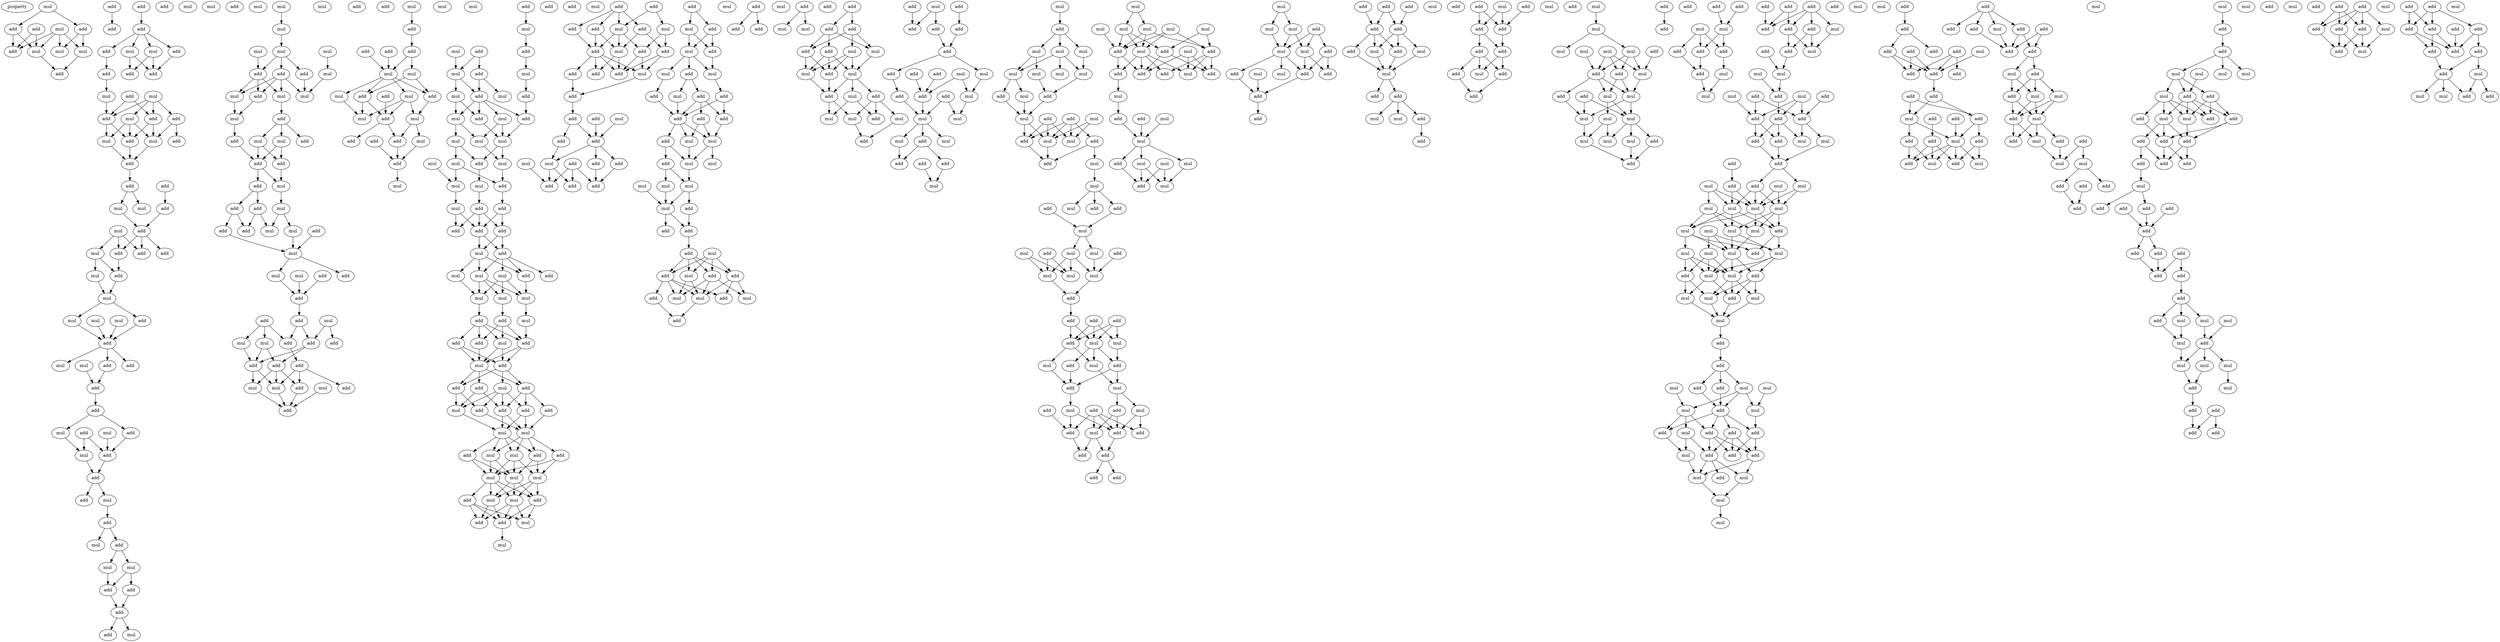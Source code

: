 digraph {
    node [fontcolor=black]
    property [mul=2,lf=1.4]
    0 [ label = mul ];
    1 [ label = add ];
    2 [ label = mul ];
    3 [ label = add ];
    4 [ label = add ];
    5 [ label = add ];
    6 [ label = mul ];
    7 [ label = mul ];
    8 [ label = mul ];
    9 [ label = add ];
    10 [ label = add ];
    11 [ label = add ];
    12 [ label = add ];
    13 [ label = add ];
    14 [ label = add ];
    15 [ label = add ];
    16 [ label = mul ];
    17 [ label = add ];
    18 [ label = mul ];
    19 [ label = add ];
    20 [ label = add ];
    21 [ label = add ];
    22 [ label = mul ];
    23 [ label = add ];
    24 [ label = mul ];
    25 [ label = add ];
    26 [ label = add ];
    27 [ label = add ];
    28 [ label = mul ];
    29 [ label = add ];
    30 [ label = mul ];
    31 [ label = mul ];
    32 [ label = add ];
    33 [ label = add ];
    34 [ label = add ];
    35 [ label = add ];
    36 [ label = mul ];
    37 [ label = add ];
    38 [ label = mul ];
    39 [ label = mul ];
    40 [ label = add ];
    41 [ label = mul ];
    42 [ label = add ];
    43 [ label = add ];
    44 [ label = add ];
    45 [ label = add ];
    46 [ label = mul ];
    47 [ label = mul ];
    48 [ label = mul ];
    49 [ label = mul ];
    50 [ label = mul ];
    51 [ label = mul ];
    52 [ label = add ];
    53 [ label = add ];
    54 [ label = mul ];
    55 [ label = mul ];
    56 [ label = add ];
    57 [ label = add ];
    58 [ label = mul ];
    59 [ label = add ];
    60 [ label = add ];
    61 [ label = mul ];
    62 [ label = mul ];
    63 [ label = add ];
    64 [ label = add ];
    65 [ label = mul ];
    66 [ label = add ];
    67 [ label = add ];
    68 [ label = add ];
    69 [ label = add ];
    70 [ label = mul ];
    71 [ label = add ];
    72 [ label = mul ];
    73 [ label = add ];
    74 [ label = mul ];
    75 [ label = mul ];
    76 [ label = add ];
    77 [ label = mul ];
    78 [ label = add ];
    79 [ label = add ];
    80 [ label = add ];
    81 [ label = mul ];
    82 [ label = mul ];
    83 [ label = mul ];
    84 [ label = mul ];
    85 [ label = mul ];
    86 [ label = mul ];
    87 [ label = mul ];
    88 [ label = add ];
    89 [ label = mul ];
    90 [ label = add ];
    91 [ label = add ];
    92 [ label = add ];
    93 [ label = mul ];
    94 [ label = mul ];
    95 [ label = mul ];
    96 [ label = add ];
    97 [ label = mul ];
    98 [ label = add ];
    99 [ label = mul ];
    100 [ label = add ];
    101 [ label = mul ];
    102 [ label = add ];
    103 [ label = add ];
    104 [ label = add ];
    105 [ label = mul ];
    106 [ label = add ];
    107 [ label = mul ];
    108 [ label = add ];
    109 [ label = add ];
    110 [ label = mul ];
    111 [ label = add ];
    112 [ label = add ];
    113 [ label = mul ];
    114 [ label = mul ];
    115 [ label = mul ];
    116 [ label = mul ];
    117 [ label = add ];
    118 [ label = add ];
    119 [ label = add ];
    120 [ label = add ];
    121 [ label = add ];
    122 [ label = mul ];
    123 [ label = add ];
    124 [ label = add ];
    125 [ label = add ];
    126 [ label = mul ];
    127 [ label = mul ];
    128 [ label = add ];
    129 [ label = add ];
    130 [ label = add ];
    131 [ label = add ];
    132 [ label = add ];
    133 [ label = mul ];
    134 [ label = add ];
    135 [ label = mul ];
    136 [ label = mul ];
    137 [ label = add ];
    138 [ label = add ];
    139 [ label = mul ];
    140 [ label = add ];
    141 [ label = add ];
    142 [ label = add ];
    143 [ label = add ];
    144 [ label = mul ];
    145 [ label = mul ];
    146 [ label = mul ];
    147 [ label = mul ];
    148 [ label = add ];
    149 [ label = add ];
    150 [ label = mul ];
    151 [ label = add ];
    152 [ label = add ];
    153 [ label = mul ];
    154 [ label = mul ];
    155 [ label = add ];
    156 [ label = mul ];
    157 [ label = add ];
    158 [ label = add ];
    159 [ label = mul ];
    160 [ label = add ];
    161 [ label = add ];
    162 [ label = mul ];
    163 [ label = add ];
    164 [ label = mul ];
    165 [ label = mul ];
    166 [ label = add ];
    167 [ label = add ];
    168 [ label = mul ];
    169 [ label = add ];
    170 [ label = mul ];
    171 [ label = mul ];
    172 [ label = add ];
    173 [ label = mul ];
    174 [ label = add ];
    175 [ label = mul ];
    176 [ label = add ];
    177 [ label = mul ];
    178 [ label = add ];
    179 [ label = mul ];
    180 [ label = mul ];
    181 [ label = mul ];
    182 [ label = mul ];
    183 [ label = add ];
    184 [ label = mul ];
    185 [ label = mul ];
    186 [ label = mul ];
    187 [ label = mul ];
    188 [ label = add ];
    189 [ label = add ];
    190 [ label = add ];
    191 [ label = mul ];
    192 [ label = add ];
    193 [ label = add ];
    194 [ label = add ];
    195 [ label = mul ];
    196 [ label = add ];
    197 [ label = mul ];
    198 [ label = add ];
    199 [ label = mul ];
    200 [ label = mul ];
    201 [ label = add ];
    202 [ label = mul ];
    203 [ label = add ];
    204 [ label = mul ];
    205 [ label = mul ];
    206 [ label = mul ];
    207 [ label = add ];
    208 [ label = add ];
    209 [ label = mul ];
    210 [ label = mul ];
    211 [ label = add ];
    212 [ label = add ];
    213 [ label = add ];
    214 [ label = mul ];
    215 [ label = add ];
    216 [ label = add ];
    217 [ label = mul ];
    218 [ label = add ];
    219 [ label = add ];
    220 [ label = mul ];
    221 [ label = add ];
    222 [ label = add ];
    223 [ label = add ];
    224 [ label = add ];
    225 [ label = mul ];
    226 [ label = mul ];
    227 [ label = mul ];
    228 [ label = add ];
    229 [ label = add ];
    230 [ label = mul ];
    231 [ label = add ];
    232 [ label = mul ];
    233 [ label = mul ];
    234 [ label = mul ];
    235 [ label = mul ];
    236 [ label = mul ];
    237 [ label = add ];
    238 [ label = add ];
    239 [ label = mul ];
    240 [ label = add ];
    241 [ label = add ];
    242 [ label = mul ];
    243 [ label = add ];
    244 [ label = add ];
    245 [ label = mul ];
    246 [ label = mul ];
    247 [ label = add ];
    248 [ label = add ];
    249 [ label = add ];
    250 [ label = add ];
    251 [ label = add ];
    252 [ label = add ];
    253 [ label = mul ];
    254 [ label = add ];
    255 [ label = mul ];
    256 [ label = add ];
    257 [ label = add ];
    258 [ label = add ];
    259 [ label = add ];
    260 [ label = mul ];
    261 [ label = add ];
    262 [ label = add ];
    263 [ label = add ];
    264 [ label = add ];
    265 [ label = mul ];
    266 [ label = add ];
    267 [ label = add ];
    268 [ label = mul ];
    269 [ label = add ];
    270 [ label = add ];
    271 [ label = add ];
    272 [ label = add ];
    273 [ label = mul ];
    274 [ label = add ];
    275 [ label = mul ];
    276 [ label = add ];
    277 [ label = mul ];
    278 [ label = add ];
    279 [ label = mul ];
    280 [ label = add ];
    281 [ label = add ];
    282 [ label = add ];
    283 [ label = mul ];
    284 [ label = mul ];
    285 [ label = add ];
    286 [ label = add ];
    287 [ label = add ];
    288 [ label = mul ];
    289 [ label = add ];
    290 [ label = mul ];
    291 [ label = mul ];
    292 [ label = add ];
    293 [ label = mul ];
    294 [ label = mul ];
    295 [ label = mul ];
    296 [ label = mul ];
    297 [ label = mul ];
    298 [ label = add ];
    299 [ label = add ];
    300 [ label = add ];
    301 [ label = add ];
    302 [ label = mul ];
    303 [ label = add ];
    304 [ label = add ];
    305 [ label = mul ];
    306 [ label = add ];
    307 [ label = mul ];
    308 [ label = mul ];
    309 [ label = add ];
    310 [ label = mul ];
    311 [ label = add ];
    312 [ label = add ];
    313 [ label = add ];
    314 [ label = mul ];
    315 [ label = add ];
    316 [ label = mul ];
    317 [ label = add ];
    318 [ label = add ];
    319 [ label = mul ];
    320 [ label = add ];
    321 [ label = add ];
    322 [ label = add ];
    323 [ label = add ];
    324 [ label = add ];
    325 [ label = mul ];
    326 [ label = mul ];
    327 [ label = add ];
    328 [ label = mul ];
    329 [ label = mul ];
    330 [ label = add ];
    331 [ label = add ];
    332 [ label = mul ];
    333 [ label = add ];
    334 [ label = mul ];
    335 [ label = mul ];
    336 [ label = add ];
    337 [ label = mul ];
    338 [ label = add ];
    339 [ label = add ];
    340 [ label = add ];
    341 [ label = mul ];
    342 [ label = add ];
    343 [ label = add ];
    344 [ label = add ];
    345 [ label = add ];
    346 [ label = mul ];
    347 [ label = add ];
    348 [ label = add ];
    349 [ label = mul ];
    350 [ label = add ];
    351 [ label = add ];
    352 [ label = mul ];
    353 [ label = add ];
    354 [ label = add ];
    355 [ label = mul ];
    356 [ label = mul ];
    357 [ label = mul ];
    358 [ label = add ];
    359 [ label = mul ];
    360 [ label = add ];
    361 [ label = add ];
    362 [ label = add ];
    363 [ label = mul ];
    364 [ label = mul ];
    365 [ label = add ];
    366 [ label = mul ];
    367 [ label = mul ];
    368 [ label = mul ];
    369 [ label = mul ];
    370 [ label = mul ];
    371 [ label = mul ];
    372 [ label = mul ];
    373 [ label = add ];
    374 [ label = mul ];
    375 [ label = add ];
    376 [ label = add ];
    377 [ label = mul ];
    378 [ label = mul ];
    379 [ label = add ];
    380 [ label = add ];
    381 [ label = mul ];
    382 [ label = mul ];
    383 [ label = add ];
    384 [ label = add ];
    385 [ label = mul ];
    386 [ label = mul ];
    387 [ label = add ];
    388 [ label = add ];
    389 [ label = mul ];
    390 [ label = add ];
    391 [ label = mul ];
    392 [ label = mul ];
    393 [ label = mul ];
    394 [ label = mul ];
    395 [ label = add ];
    396 [ label = add ];
    397 [ label = mul ];
    398 [ label = mul ];
    399 [ label = mul ];
    400 [ label = add ];
    401 [ label = add ];
    402 [ label = add ];
    403 [ label = add ];
    404 [ label = mul ];
    405 [ label = mul ];
    406 [ label = add ];
    407 [ label = mul ];
    408 [ label = add ];
    409 [ label = add ];
    410 [ label = mul ];
    411 [ label = add ];
    412 [ label = mul ];
    413 [ label = mul ];
    414 [ label = mul ];
    415 [ label = add ];
    416 [ label = add ];
    417 [ label = add ];
    418 [ label = add ];
    419 [ label = add ];
    420 [ label = add ];
    421 [ label = mul ];
    422 [ label = add ];
    423 [ label = add ];
    424 [ label = add ];
    425 [ label = add ];
    426 [ label = mul ];
    427 [ label = mul ];
    428 [ label = mul ];
    429 [ label = mul ];
    430 [ label = mul ];
    431 [ label = mul ];
    432 [ label = add ];
    433 [ label = mul ];
    434 [ label = add ];
    435 [ label = add ];
    436 [ label = mul ];
    437 [ label = add ];
    438 [ label = add ];
    439 [ label = mul ];
    440 [ label = add ];
    441 [ label = add ];
    442 [ label = mul ];
    443 [ label = add ];
    444 [ label = add ];
    445 [ label = mul ];
    446 [ label = mul ];
    447 [ label = add ];
    448 [ label = mul ];
    449 [ label = mul ];
    450 [ label = mul ];
    451 [ label = mul ];
    452 [ label = add ];
    453 [ label = mul ];
    454 [ label = add ];
    455 [ label = mul ];
    456 [ label = mul ];
    457 [ label = add ];
    458 [ label = mul ];
    459 [ label = mul ];
    460 [ label = mul ];
    461 [ label = add ];
    462 [ label = add ];
    463 [ label = add ];
    464 [ label = mul ];
    465 [ label = add ];
    466 [ label = add ];
    467 [ label = add ];
    468 [ label = add ];
    469 [ label = add ];
    470 [ label = add ];
    471 [ label = add ];
    472 [ label = add ];
    473 [ label = mul ];
    474 [ label = add ];
    475 [ label = mul ];
    476 [ label = mul ];
    477 [ label = mul ];
    478 [ label = add ];
    479 [ label = add ];
    480 [ label = add ];
    481 [ label = mul ];
    482 [ label = mul ];
    483 [ label = add ];
    484 [ label = add ];
    485 [ label = add ];
    486 [ label = add ];
    487 [ label = mul ];
    488 [ label = mul ];
    489 [ label = add ];
    490 [ label = add ];
    491 [ label = add ];
    492 [ label = add ];
    493 [ label = add ];
    494 [ label = add ];
    495 [ label = add ];
    496 [ label = mul ];
    497 [ label = add ];
    498 [ label = mul ];
    499 [ label = mul ];
    500 [ label = mul ];
    501 [ label = mul ];
    502 [ label = add ];
    503 [ label = mul ];
    504 [ label = mul ];
    505 [ label = mul ];
    506 [ label = add ];
    507 [ label = add ];
    508 [ label = add ];
    509 [ label = mul ];
    510 [ label = mul ];
    511 [ label = add ];
    512 [ label = mul ];
    513 [ label = mul ];
    514 [ label = mul ];
    515 [ label = mul ];
    516 [ label = mul ];
    517 [ label = mul ];
    518 [ label = add ];
    519 [ label = add ];
    520 [ label = add ];
    521 [ label = add ];
    522 [ label = add ];
    523 [ label = add ];
    524 [ label = add ];
    525 [ label = mul ];
    526 [ label = mul ];
    527 [ label = add ];
    528 [ label = add ];
    529 [ label = add ];
    530 [ label = mul ];
    531 [ label = add ];
    532 [ label = mul ];
    533 [ label = add ];
    534 [ label = add ];
    535 [ label = add ];
    536 [ label = add ];
    537 [ label = add ];
    538 [ label = add ];
    539 [ label = add ];
    540 [ label = mul ];
    541 [ label = mul ];
    542 [ label = add ];
    543 [ label = add ];
    544 [ label = mul ];
    545 [ label = mul ];
    546 [ label = mul ];
    547 [ label = mul ];
    548 [ label = add ];
    549 [ label = add ];
    550 [ label = add ];
    551 [ label = add ];
    552 [ label = add ];
    553 [ label = add ];
    554 [ label = add ];
    555 [ label = mul ];
    556 [ label = add ];
    557 [ label = mul ];
    558 [ label = add ];
    559 [ label = add ];
    560 [ label = mul ];
    561 [ label = mul ];
    562 [ label = mul ];
    563 [ label = add ];
    564 [ label = add ];
    565 [ label = mul ];
    566 [ label = mul ];
    567 [ label = mul ];
    568 [ label = mul ];
    569 [ label = mul ];
    570 [ label = add ];
    571 [ label = mul ];
    572 [ label = mul ];
    573 [ label = mul ];
    574 [ label = add ];
    575 [ label = mul ];
    576 [ label = mul ];
    577 [ label = mul ];
    578 [ label = mul ];
    579 [ label = add ];
    580 [ label = mul ];
    581 [ label = add ];
    582 [ label = mul ];
    583 [ label = add ];
    584 [ label = mul ];
    585 [ label = mul ];
    586 [ label = mul ];
    587 [ label = mul ];
    588 [ label = mul ];
    589 [ label = add ];
    590 [ label = add ];
    591 [ label = add ];
    592 [ label = add ];
    593 [ label = mul ];
    594 [ label = mul ];
    595 [ label = mul ];
    596 [ label = add ];
    597 [ label = mul ];
    598 [ label = mul ];
    599 [ label = add ];
    600 [ label = add ];
    601 [ label = mul ];
    602 [ label = add ];
    603 [ label = add ];
    604 [ label = add ];
    605 [ label = add ];
    606 [ label = mul ];
    607 [ label = add ];
    608 [ label = mul ];
    609 [ label = mul ];
    610 [ label = mul ];
    611 [ label = add ];
    612 [ label = mul ];
    613 [ label = add ];
    614 [ label = mul ];
    615 [ label = add ];
    616 [ label = add ];
    617 [ label = mul ];
    618 [ label = add ];
    619 [ label = add ];
    620 [ label = add ];
    621 [ label = add ];
    622 [ label = add ];
    623 [ label = add ];
    624 [ label = add ];
    625 [ label = add ];
    626 [ label = add ];
    627 [ label = mul ];
    628 [ label = add ];
    629 [ label = add ];
    630 [ label = mul ];
    631 [ label = add ];
    632 [ label = add ];
    633 [ label = add ];
    634 [ label = add ];
    635 [ label = mul ];
    636 [ label = mul ];
    637 [ label = add ];
    638 [ label = add ];
    639 [ label = add ];
    640 [ label = add ];
    641 [ label = add ];
    642 [ label = mul ];
    643 [ label = add ];
    644 [ label = add ];
    645 [ label = add ];
    646 [ label = mul ];
    647 [ label = add ];
    648 [ label = mul ];
    649 [ label = mul ];
    650 [ label = mul ];
    651 [ label = add ];
    652 [ label = add ];
    653 [ label = mul ];
    654 [ label = add ];
    655 [ label = add ];
    656 [ label = add ];
    657 [ label = mul ];
    658 [ label = mul ];
    659 [ label = mul ];
    660 [ label = add ];
    661 [ label = add ];
    662 [ label = add ];
    663 [ label = mul ];
    664 [ label = add ];
    665 [ label = add ];
    666 [ label = add ];
    667 [ label = mul ];
    668 [ label = mul ];
    669 [ label = mul ];
    670 [ label = mul ];
    671 [ label = mul ];
    672 [ label = add ];
    673 [ label = mul ];
    674 [ label = add ];
    675 [ label = mul ];
    676 [ label = add ];
    677 [ label = mul ];
    678 [ label = add ];
    679 [ label = add ];
    680 [ label = add ];
    681 [ label = add ];
    682 [ label = add ];
    683 [ label = add ];
    684 [ label = add ];
    685 [ label = add ];
    686 [ label = add ];
    687 [ label = mul ];
    688 [ label = add ];
    689 [ label = add ];
    690 [ label = add ];
    691 [ label = add ];
    692 [ label = mul ];
    693 [ label = add ];
    694 [ label = add ];
    695 [ label = add ];
    696 [ label = add ];
    697 [ label = add ];
    698 [ label = add ];
    699 [ label = add ];
    700 [ label = mul ];
    701 [ label = add ];
    702 [ label = mul ];
    703 [ label = add ];
    704 [ label = mul ];
    705 [ label = mul ];
    706 [ label = add ];
    707 [ label = mul ];
    708 [ label = mul ];
    709 [ label = mul ];
    710 [ label = add ];
    711 [ label = mul ];
    712 [ label = add ];
    713 [ label = add ];
    714 [ label = add ];
    715 [ label = add ];
    716 [ label = add ];
    717 [ label = add ];
    718 [ label = add ];
    719 [ label = mul ];
    720 [ label = mul ];
    721 [ label = add ];
    722 [ label = add ];
    723 [ label = add ];
    724 [ label = mul ];
    725 [ label = add ];
    726 [ label = add ];
    727 [ label = add ];
    728 [ label = add ];
    729 [ label = add ];
    730 [ label = add ];
    731 [ label = add ];
    732 [ label = add ];
    733 [ label = add ];
    734 [ label = mul ];
    735 [ label = add ];
    736 [ label = mul ];
    737 [ label = mul ];
    738 [ label = add ];
    739 [ label = mul ];
    740 [ label = add ];
    0 -> 1 [ name = 0 ];
    0 -> 3 [ name = 1 ];
    1 -> 5 [ name = 2 ];
    1 -> 8 [ name = 3 ];
    2 -> 5 [ name = 4 ];
    2 -> 6 [ name = 5 ];
    2 -> 7 [ name = 6 ];
    2 -> 8 [ name = 7 ];
    3 -> 6 [ name = 8 ];
    3 -> 7 [ name = 9 ];
    4 -> 5 [ name = 10 ];
    4 -> 8 [ name = 11 ];
    7 -> 9 [ name = 12 ];
    8 -> 9 [ name = 13 ];
    10 -> 12 [ name = 14 ];
    11 -> 14 [ name = 15 ];
    14 -> 15 [ name = 16 ];
    14 -> 16 [ name = 17 ];
    14 -> 17 [ name = 18 ];
    14 -> 18 [ name = 19 ];
    15 -> 21 [ name = 20 ];
    16 -> 19 [ name = 21 ];
    16 -> 20 [ name = 22 ];
    17 -> 20 [ name = 23 ];
    18 -> 19 [ name = 24 ];
    18 -> 20 [ name = 25 ];
    21 -> 24 [ name = 26 ];
    22 -> 25 [ name = 27 ];
    22 -> 26 [ name = 28 ];
    22 -> 27 [ name = 29 ];
    22 -> 28 [ name = 30 ];
    23 -> 25 [ name = 31 ];
    23 -> 26 [ name = 32 ];
    24 -> 26 [ name = 33 ];
    25 -> 31 [ name = 34 ];
    25 -> 32 [ name = 35 ];
    26 -> 30 [ name = 36 ];
    26 -> 32 [ name = 37 ];
    27 -> 29 [ name = 38 ];
    27 -> 31 [ name = 39 ];
    28 -> 30 [ name = 40 ];
    28 -> 31 [ name = 41 ];
    28 -> 32 [ name = 42 ];
    30 -> 33 [ name = 43 ];
    31 -> 33 [ name = 44 ];
    32 -> 33 [ name = 45 ];
    33 -> 34 [ name = 46 ];
    34 -> 36 [ name = 47 ];
    34 -> 38 [ name = 48 ];
    35 -> 37 [ name = 49 ];
    37 -> 40 [ name = 50 ];
    38 -> 40 [ name = 51 ];
    39 -> 41 [ name = 52 ];
    39 -> 42 [ name = 53 ];
    39 -> 43 [ name = 54 ];
    40 -> 42 [ name = 55 ];
    40 -> 43 [ name = 56 ];
    40 -> 44 [ name = 57 ];
    41 -> 45 [ name = 58 ];
    41 -> 46 [ name = 59 ];
    42 -> 45 [ name = 60 ];
    45 -> 47 [ name = 61 ];
    46 -> 47 [ name = 62 ];
    47 -> 49 [ name = 63 ];
    47 -> 52 [ name = 64 ];
    49 -> 53 [ name = 65 ];
    50 -> 53 [ name = 66 ];
    51 -> 53 [ name = 67 ];
    52 -> 53 [ name = 68 ];
    53 -> 54 [ name = 69 ];
    53 -> 56 [ name = 70 ];
    53 -> 57 [ name = 71 ];
    55 -> 59 [ name = 72 ];
    56 -> 59 [ name = 73 ];
    59 -> 60 [ name = 74 ];
    60 -> 61 [ name = 75 ];
    60 -> 63 [ name = 76 ];
    61 -> 65 [ name = 77 ];
    62 -> 66 [ name = 78 ];
    63 -> 66 [ name = 79 ];
    64 -> 65 [ name = 80 ];
    64 -> 66 [ name = 81 ];
    65 -> 67 [ name = 82 ];
    66 -> 67 [ name = 83 ];
    67 -> 68 [ name = 84 ];
    67 -> 70 [ name = 85 ];
    70 -> 71 [ name = 86 ];
    71 -> 72 [ name = 87 ];
    71 -> 73 [ name = 88 ];
    73 -> 74 [ name = 89 ];
    73 -> 75 [ name = 90 ];
    74 -> 76 [ name = 91 ];
    75 -> 76 [ name = 92 ];
    75 -> 78 [ name = 93 ];
    76 -> 79 [ name = 94 ];
    78 -> 79 [ name = 95 ];
    79 -> 80 [ name = 96 ];
    79 -> 83 [ name = 97 ];
    81 -> 84 [ name = 98 ];
    84 -> 86 [ name = 99 ];
    85 -> 89 [ name = 100 ];
    86 -> 88 [ name = 101 ];
    86 -> 90 [ name = 102 ];
    86 -> 91 [ name = 103 ];
    87 -> 88 [ name = 104 ];
    88 -> 92 [ name = 105 ];
    88 -> 94 [ name = 106 ];
    88 -> 95 [ name = 107 ];
    89 -> 93 [ name = 108 ];
    90 -> 92 [ name = 109 ];
    90 -> 93 [ name = 110 ];
    90 -> 94 [ name = 111 ];
    90 -> 95 [ name = 112 ];
    91 -> 93 [ name = 113 ];
    92 -> 97 [ name = 114 ];
    94 -> 97 [ name = 115 ];
    95 -> 96 [ name = 116 ];
    96 -> 98 [ name = 117 ];
    96 -> 99 [ name = 118 ];
    96 -> 101 [ name = 119 ];
    97 -> 100 [ name = 120 ];
    99 -> 102 [ name = 121 ];
    99 -> 103 [ name = 122 ];
    100 -> 103 [ name = 123 ];
    101 -> 102 [ name = 124 ];
    101 -> 103 [ name = 125 ];
    102 -> 105 [ name = 126 ];
    103 -> 104 [ name = 127 ];
    103 -> 105 [ name = 128 ];
    104 -> 106 [ name = 129 ];
    104 -> 108 [ name = 130 ];
    105 -> 107 [ name = 131 ];
    106 -> 109 [ name = 132 ];
    106 -> 112 [ name = 133 ];
    107 -> 110 [ name = 134 ];
    107 -> 113 [ name = 135 ];
    108 -> 112 [ name = 136 ];
    108 -> 113 [ name = 137 ];
    109 -> 114 [ name = 138 ];
    110 -> 114 [ name = 139 ];
    111 -> 114 [ name = 140 ];
    114 -> 115 [ name = 141 ];
    114 -> 117 [ name = 142 ];
    115 -> 119 [ name = 143 ];
    116 -> 119 [ name = 144 ];
    118 -> 119 [ name = 145 ];
    119 -> 123 [ name = 146 ];
    120 -> 125 [ name = 147 ];
    120 -> 126 [ name = 148 ];
    120 -> 127 [ name = 149 ];
    122 -> 128 [ name = 150 ];
    122 -> 129 [ name = 151 ];
    123 -> 125 [ name = 152 ];
    123 -> 128 [ name = 153 ];
    125 -> 132 [ name = 154 ];
    126 -> 131 [ name = 155 ];
    127 -> 130 [ name = 156 ];
    127 -> 131 [ name = 157 ];
    128 -> 130 [ name = 158 ];
    128 -> 131 [ name = 159 ];
    130 -> 133 [ name = 160 ];
    130 -> 135 [ name = 161 ];
    130 -> 137 [ name = 162 ];
    131 -> 133 [ name = 163 ];
    131 -> 135 [ name = 164 ];
    132 -> 133 [ name = 165 ];
    132 -> 134 [ name = 166 ];
    132 -> 137 [ name = 167 ];
    133 -> 138 [ name = 168 ];
    135 -> 138 [ name = 169 ];
    136 -> 138 [ name = 170 ];
    137 -> 138 [ name = 171 ];
    139 -> 140 [ name = 172 ];
    140 -> 142 [ name = 173 ];
    141 -> 145 [ name = 174 ];
    142 -> 145 [ name = 175 ];
    142 -> 146 [ name = 176 ];
    143 -> 145 [ name = 177 ];
    145 -> 147 [ name = 178 ];
    145 -> 148 [ name = 179 ];
    145 -> 149 [ name = 180 ];
    145 -> 150 [ name = 181 ];
    146 -> 148 [ name = 182 ];
    146 -> 149 [ name = 183 ];
    147 -> 154 [ name = 184 ];
    148 -> 152 [ name = 185 ];
    148 -> 154 [ name = 186 ];
    149 -> 153 [ name = 187 ];
    150 -> 152 [ name = 188 ];
    150 -> 153 [ name = 189 ];
    150 -> 154 [ name = 190 ];
    151 -> 152 [ name = 191 ];
    152 -> 155 [ name = 192 ];
    152 -> 158 [ name = 193 ];
    153 -> 156 [ name = 194 ];
    153 -> 158 [ name = 195 ];
    156 -> 160 [ name = 196 ];
    157 -> 160 [ name = 197 ];
    158 -> 160 [ name = 198 ];
    160 -> 162 [ name = 199 ];
    161 -> 164 [ name = 200 ];
    164 -> 166 [ name = 201 ];
    165 -> 170 [ name = 202 ];
    166 -> 168 [ name = 203 ];
    167 -> 169 [ name = 204 ];
    167 -> 170 [ name = 205 ];
    168 -> 174 [ name = 206 ];
    169 -> 171 [ name = 207 ];
    169 -> 172 [ name = 208 ];
    170 -> 172 [ name = 209 ];
    170 -> 173 [ name = 210 ];
    172 -> 175 [ name = 211 ];
    172 -> 176 [ name = 212 ];
    172 -> 177 [ name = 213 ];
    172 -> 178 [ name = 214 ];
    173 -> 177 [ name = 215 ];
    173 -> 178 [ name = 216 ];
    174 -> 176 [ name = 217 ];
    175 -> 179 [ name = 218 ];
    175 -> 180 [ name = 219 ];
    176 -> 180 [ name = 220 ];
    177 -> 179 [ name = 221 ];
    177 -> 181 [ name = 222 ];
    178 -> 180 [ name = 223 ];
    179 -> 184 [ name = 224 ];
    180 -> 183 [ name = 225 ];
    180 -> 184 [ name = 226 ];
    181 -> 183 [ name = 227 ];
    181 -> 185 [ name = 228 ];
    182 -> 187 [ name = 229 ];
    183 -> 186 [ name = 230 ];
    184 -> 188 [ name = 231 ];
    185 -> 187 [ name = 232 ];
    185 -> 188 [ name = 233 ];
    186 -> 190 [ name = 234 ];
    187 -> 191 [ name = 235 ];
    188 -> 189 [ name = 236 ];
    189 -> 192 [ name = 237 ];
    189 -> 193 [ name = 238 ];
    190 -> 192 [ name = 239 ];
    190 -> 193 [ name = 240 ];
    190 -> 196 [ name = 241 ];
    191 -> 192 [ name = 242 ];
    191 -> 196 [ name = 243 ];
    192 -> 197 [ name = 244 ];
    192 -> 198 [ name = 245 ];
    193 -> 197 [ name = 246 ];
    193 -> 198 [ name = 247 ];
    197 -> 199 [ name = 248 ];
    197 -> 202 [ name = 249 ];
    197 -> 203 [ name = 250 ];
    198 -> 200 [ name = 251 ];
    198 -> 201 [ name = 252 ];
    198 -> 202 [ name = 253 ];
    198 -> 203 [ name = 254 ];
    199 -> 206 [ name = 255 ];
    200 -> 204 [ name = 256 ];
    200 -> 205 [ name = 257 ];
    200 -> 206 [ name = 258 ];
    202 -> 204 [ name = 259 ];
    202 -> 205 [ name = 260 ];
    202 -> 206 [ name = 261 ];
    203 -> 204 [ name = 262 ];
    204 -> 209 [ name = 263 ];
    205 -> 208 [ name = 264 ];
    206 -> 207 [ name = 265 ];
    207 -> 210 [ name = 266 ];
    207 -> 211 [ name = 267 ];
    207 -> 212 [ name = 268 ];
    207 -> 213 [ name = 269 ];
    208 -> 210 [ name = 270 ];
    208 -> 212 [ name = 271 ];
    208 -> 213 [ name = 272 ];
    209 -> 212 [ name = 273 ];
    210 -> 214 [ name = 274 ];
    210 -> 215 [ name = 275 ];
    211 -> 214 [ name = 276 ];
    211 -> 215 [ name = 277 ];
    212 -> 214 [ name = 278 ];
    212 -> 215 [ name = 279 ];
    213 -> 214 [ name = 280 ];
    214 -> 216 [ name = 281 ];
    214 -> 218 [ name = 282 ];
    214 -> 219 [ name = 283 ];
    215 -> 217 [ name = 284 ];
    215 -> 218 [ name = 285 ];
    215 -> 219 [ name = 286 ];
    216 -> 220 [ name = 287 ];
    216 -> 221 [ name = 288 ];
    217 -> 220 [ name = 289 ];
    217 -> 221 [ name = 290 ];
    217 -> 222 [ name = 291 ];
    217 -> 224 [ name = 292 ];
    218 -> 221 [ name = 293 ];
    218 -> 222 [ name = 294 ];
    218 -> 223 [ name = 295 ];
    219 -> 220 [ name = 296 ];
    219 -> 224 [ name = 297 ];
    220 -> 225 [ name = 298 ];
    221 -> 225 [ name = 299 ];
    221 -> 226 [ name = 300 ];
    222 -> 225 [ name = 301 ];
    222 -> 226 [ name = 302 ];
    223 -> 226 [ name = 303 ];
    224 -> 226 [ name = 304 ];
    225 -> 227 [ name = 305 ];
    225 -> 228 [ name = 306 ];
    225 -> 230 [ name = 307 ];
    225 -> 231 [ name = 308 ];
    226 -> 227 [ name = 309 ];
    226 -> 228 [ name = 310 ];
    226 -> 229 [ name = 311 ];
    226 -> 230 [ name = 312 ];
    227 -> 232 [ name = 313 ];
    227 -> 234 [ name = 314 ];
    228 -> 232 [ name = 315 ];
    228 -> 233 [ name = 316 ];
    229 -> 233 [ name = 317 ];
    229 -> 234 [ name = 318 ];
    230 -> 232 [ name = 319 ];
    230 -> 233 [ name = 320 ];
    230 -> 234 [ name = 321 ];
    231 -> 232 [ name = 322 ];
    231 -> 234 [ name = 323 ];
    232 -> 235 [ name = 324 ];
    232 -> 236 [ name = 325 ];
    232 -> 238 [ name = 326 ];
    233 -> 235 [ name = 327 ];
    233 -> 236 [ name = 328 ];
    233 -> 238 [ name = 329 ];
    234 -> 235 [ name = 330 ];
    234 -> 236 [ name = 331 ];
    234 -> 237 [ name = 332 ];
    234 -> 238 [ name = 333 ];
    235 -> 240 [ name = 334 ];
    235 -> 241 [ name = 335 ];
    236 -> 239 [ name = 336 ];
    236 -> 240 [ name = 337 ];
    236 -> 241 [ name = 338 ];
    237 -> 239 [ name = 339 ];
    237 -> 240 [ name = 340 ];
    237 -> 241 [ name = 341 ];
    238 -> 239 [ name = 342 ];
    238 -> 241 [ name = 343 ];
    241 -> 242 [ name = 344 ];
    243 -> 245 [ name = 345 ];
    243 -> 247 [ name = 346 ];
    243 -> 248 [ name = 347 ];
    243 -> 249 [ name = 348 ];
    244 -> 245 [ name = 349 ];
    244 -> 246 [ name = 350 ];
    245 -> 250 [ name = 351 ];
    245 -> 252 [ name = 352 ];
    245 -> 253 [ name = 353 ];
    246 -> 250 [ name = 354 ];
    246 -> 251 [ name = 355 ];
    247 -> 252 [ name = 356 ];
    247 -> 253 [ name = 357 ];
    248 -> 252 [ name = 358 ];
    249 -> 251 [ name = 359 ];
    249 -> 253 [ name = 360 ];
    250 -> 255 [ name = 361 ];
    250 -> 257 [ name = 362 ];
    251 -> 255 [ name = 363 ];
    251 -> 257 [ name = 364 ];
    252 -> 254 [ name = 365 ];
    252 -> 255 [ name = 366 ];
    252 -> 256 [ name = 367 ];
    252 -> 257 [ name = 368 ];
    253 -> 254 [ name = 369 ];
    253 -> 257 [ name = 370 ];
    255 -> 258 [ name = 371 ];
    256 -> 258 [ name = 372 ];
    258 -> 259 [ name = 373 ];
    259 -> 262 [ name = 374 ];
    259 -> 263 [ name = 375 ];
    260 -> 263 [ name = 376 ];
    261 -> 263 [ name = 377 ];
    262 -> 268 [ name = 378 ];
    263 -> 264 [ name = 379 ];
    263 -> 266 [ name = 380 ];
    263 -> 268 [ name = 381 ];
    264 -> 271 [ name = 382 ];
    265 -> 270 [ name = 383 ];
    266 -> 271 [ name = 384 ];
    267 -> 269 [ name = 385 ];
    267 -> 270 [ name = 386 ];
    267 -> 271 [ name = 387 ];
    268 -> 269 [ name = 388 ];
    268 -> 270 [ name = 389 ];
    272 -> 273 [ name = 390 ];
    272 -> 274 [ name = 391 ];
    273 -> 275 [ name = 392 ];
    273 -> 276 [ name = 393 ];
    274 -> 275 [ name = 394 ];
    274 -> 276 [ name = 395 ];
    275 -> 277 [ name = 396 ];
    275 -> 278 [ name = 397 ];
    275 -> 279 [ name = 398 ];
    276 -> 277 [ name = 399 ];
    277 -> 281 [ name = 400 ];
    278 -> 282 [ name = 401 ];
    278 -> 283 [ name = 402 ];
    279 -> 280 [ name = 403 ];
    280 -> 287 [ name = 404 ];
    281 -> 285 [ name = 405 ];
    281 -> 287 [ name = 406 ];
    282 -> 285 [ name = 407 ];
    282 -> 286 [ name = 408 ];
    282 -> 287 [ name = 409 ];
    283 -> 287 [ name = 410 ];
    285 -> 290 [ name = 411 ];
    286 -> 288 [ name = 412 ];
    286 -> 290 [ name = 413 ];
    287 -> 288 [ name = 414 ];
    287 -> 289 [ name = 415 ];
    287 -> 290 [ name = 416 ];
    288 -> 291 [ name = 417 ];
    289 -> 291 [ name = 418 ];
    289 -> 292 [ name = 419 ];
    290 -> 291 [ name = 420 ];
    290 -> 293 [ name = 421 ];
    291 -> 296 [ name = 422 ];
    292 -> 295 [ name = 423 ];
    292 -> 296 [ name = 424 ];
    294 -> 297 [ name = 425 ];
    295 -> 297 [ name = 426 ];
    296 -> 297 [ name = 427 ];
    296 -> 298 [ name = 428 ];
    297 -> 299 [ name = 429 ];
    297 -> 300 [ name = 430 ];
    298 -> 299 [ name = 431 ];
    299 -> 301 [ name = 432 ];
    301 -> 303 [ name = 433 ];
    301 -> 304 [ name = 434 ];
    301 -> 305 [ name = 435 ];
    301 -> 306 [ name = 436 ];
    302 -> 303 [ name = 437 ];
    302 -> 304 [ name = 438 ];
    302 -> 305 [ name = 439 ];
    302 -> 306 [ name = 440 ];
    303 -> 308 [ name = 441 ];
    303 -> 309 [ name = 442 ];
    303 -> 310 [ name = 443 ];
    303 -> 311 [ name = 444 ];
    304 -> 307 [ name = 445 ];
    304 -> 308 [ name = 446 ];
    304 -> 311 [ name = 447 ];
    305 -> 308 [ name = 448 ];
    305 -> 310 [ name = 449 ];
    306 -> 307 [ name = 450 ];
    306 -> 308 [ name = 451 ];
    306 -> 310 [ name = 452 ];
    308 -> 312 [ name = 453 ];
    309 -> 312 [ name = 454 ];
    313 -> 317 [ name = 455 ];
    313 -> 318 [ name = 456 ];
    315 -> 316 [ name = 457 ];
    315 -> 319 [ name = 458 ];
    321 -> 322 [ name = 459 ];
    321 -> 323 [ name = 460 ];
    322 -> 324 [ name = 461 ];
    322 -> 325 [ name = 462 ];
    322 -> 327 [ name = 463 ];
    323 -> 324 [ name = 464 ];
    323 -> 325 [ name = 465 ];
    323 -> 326 [ name = 466 ];
    324 -> 328 [ name = 467 ];
    324 -> 330 [ name = 468 ];
    325 -> 329 [ name = 469 ];
    326 -> 328 [ name = 470 ];
    326 -> 329 [ name = 471 ];
    326 -> 330 [ name = 472 ];
    327 -> 328 [ name = 473 ];
    327 -> 329 [ name = 474 ];
    327 -> 330 [ name = 475 ];
    328 -> 333 [ name = 476 ];
    329 -> 331 [ name = 477 ];
    329 -> 332 [ name = 478 ];
    329 -> 333 [ name = 479 ];
    330 -> 333 [ name = 480 ];
    331 -> 334 [ name = 481 ];
    331 -> 336 [ name = 482 ];
    331 -> 337 [ name = 483 ];
    332 -> 335 [ name = 484 ];
    332 -> 336 [ name = 485 ];
    333 -> 335 [ name = 486 ];
    333 -> 337 [ name = 487 ];
    334 -> 338 [ name = 488 ];
    337 -> 338 [ name = 489 ];
    339 -> 343 [ name = 490 ];
    340 -> 342 [ name = 491 ];
    341 -> 343 [ name = 492 ];
    341 -> 344 [ name = 493 ];
    342 -> 345 [ name = 494 ];
    344 -> 345 [ name = 495 ];
    345 -> 346 [ name = 496 ];
    345 -> 348 [ name = 497 ];
    346 -> 352 [ name = 498 ];
    347 -> 354 [ name = 499 ];
    348 -> 353 [ name = 500 ];
    349 -> 352 [ name = 501 ];
    349 -> 354 [ name = 502 ];
    350 -> 354 [ name = 503 ];
    351 -> 355 [ name = 504 ];
    351 -> 356 [ name = 505 ];
    352 -> 356 [ name = 506 ];
    353 -> 355 [ name = 507 ];
    354 -> 355 [ name = 508 ];
    355 -> 357 [ name = 509 ];
    355 -> 358 [ name = 510 ];
    355 -> 359 [ name = 511 ];
    357 -> 360 [ name = 512 ];
    358 -> 360 [ name = 513 ];
    358 -> 362 [ name = 514 ];
    361 -> 363 [ name = 515 ];
    362 -> 363 [ name = 516 ];
    364 -> 365 [ name = 517 ];
    365 -> 366 [ name = 518 ];
    365 -> 367 [ name = 519 ];
    365 -> 368 [ name = 520 ];
    366 -> 370 [ name = 521 ];
    367 -> 369 [ name = 522 ];
    367 -> 371 [ name = 523 ];
    368 -> 370 [ name = 524 ];
    368 -> 371 [ name = 525 ];
    368 -> 372 [ name = 526 ];
    369 -> 373 [ name = 527 ];
    370 -> 373 [ name = 528 ];
    371 -> 374 [ name = 529 ];
    371 -> 375 [ name = 530 ];
    373 -> 378 [ name = 531 ];
    374 -> 378 [ name = 532 ];
    375 -> 378 [ name = 533 ];
    376 -> 380 [ name = 534 ];
    376 -> 381 [ name = 535 ];
    376 -> 382 [ name = 536 ];
    376 -> 383 [ name = 537 ];
    377 -> 381 [ name = 538 ];
    377 -> 382 [ name = 539 ];
    378 -> 380 [ name = 540 ];
    378 -> 382 [ name = 541 ];
    379 -> 380 [ name = 542 ];
    379 -> 381 [ name = 543 ];
    379 -> 382 [ name = 544 ];
    380 -> 384 [ name = 545 ];
    382 -> 384 [ name = 546 ];
    383 -> 384 [ name = 547 ];
    383 -> 385 [ name = 548 ];
    385 -> 386 [ name = 549 ];
    386 -> 388 [ name = 550 ];
    386 -> 389 [ name = 551 ];
    386 -> 390 [ name = 552 ];
    387 -> 391 [ name = 553 ];
    388 -> 391 [ name = 554 ];
    391 -> 392 [ name = 555 ];
    391 -> 393 [ name = 556 ];
    392 -> 397 [ name = 557 ];
    392 -> 398 [ name = 558 ];
    392 -> 399 [ name = 559 ];
    393 -> 399 [ name = 560 ];
    394 -> 397 [ name = 561 ];
    394 -> 398 [ name = 562 ];
    395 -> 399 [ name = 563 ];
    396 -> 397 [ name = 564 ];
    396 -> 398 [ name = 565 ];
    398 -> 400 [ name = 566 ];
    399 -> 400 [ name = 567 ];
    400 -> 403 [ name = 568 ];
    401 -> 404 [ name = 569 ];
    401 -> 405 [ name = 570 ];
    401 -> 406 [ name = 571 ];
    402 -> 404 [ name = 572 ];
    402 -> 405 [ name = 573 ];
    402 -> 406 [ name = 574 ];
    403 -> 404 [ name = 575 ];
    403 -> 406 [ name = 576 ];
    404 -> 408 [ name = 577 ];
    404 -> 409 [ name = 578 ];
    404 -> 410 [ name = 579 ];
    405 -> 408 [ name = 580 ];
    406 -> 407 [ name = 581 ];
    406 -> 410 [ name = 582 ];
    407 -> 411 [ name = 583 ];
    408 -> 411 [ name = 584 ];
    408 -> 412 [ name = 585 ];
    409 -> 411 [ name = 586 ];
    410 -> 412 [ name = 587 ];
    411 -> 413 [ name = 588 ];
    412 -> 414 [ name = 589 ];
    412 -> 415 [ name = 590 ];
    413 -> 418 [ name = 591 ];
    413 -> 419 [ name = 592 ];
    414 -> 419 [ name = 593 ];
    414 -> 420 [ name = 594 ];
    415 -> 419 [ name = 595 ];
    415 -> 421 [ name = 596 ];
    416 -> 418 [ name = 597 ];
    417 -> 418 [ name = 598 ];
    417 -> 419 [ name = 599 ];
    417 -> 420 [ name = 600 ];
    417 -> 421 [ name = 601 ];
    418 -> 423 [ name = 602 ];
    419 -> 422 [ name = 603 ];
    421 -> 422 [ name = 604 ];
    421 -> 423 [ name = 605 ];
    422 -> 424 [ name = 606 ];
    422 -> 425 [ name = 607 ];
    426 -> 428 [ name = 608 ];
    426 -> 429 [ name = 609 ];
    427 -> 432 [ name = 610 ];
    427 -> 434 [ name = 611 ];
    427 -> 436 [ name = 612 ];
    428 -> 432 [ name = 613 ];
    428 -> 435 [ name = 614 ];
    428 -> 436 [ name = 615 ];
    429 -> 432 [ name = 616 ];
    429 -> 434 [ name = 617 ];
    429 -> 436 [ name = 618 ];
    430 -> 434 [ name = 619 ];
    430 -> 435 [ name = 620 ];
    431 -> 432 [ name = 621 ];
    432 -> 437 [ name = 622 ];
    432 -> 441 [ name = 623 ];
    433 -> 438 [ name = 624 ];
    433 -> 439 [ name = 625 ];
    433 -> 441 [ name = 626 ];
    434 -> 438 [ name = 627 ];
    434 -> 439 [ name = 628 ];
    434 -> 440 [ name = 629 ];
    435 -> 438 [ name = 630 ];
    435 -> 441 [ name = 631 ];
    436 -> 437 [ name = 632 ];
    436 -> 439 [ name = 633 ];
    436 -> 440 [ name = 634 ];
    436 -> 441 [ name = 635 ];
    437 -> 442 [ name = 636 ];
    442 -> 443 [ name = 637 ];
    443 -> 446 [ name = 638 ];
    444 -> 446 [ name = 639 ];
    445 -> 446 [ name = 640 ];
    446 -> 447 [ name = 641 ];
    446 -> 448 [ name = 642 ];
    446 -> 450 [ name = 643 ];
    447 -> 452 [ name = 644 ];
    448 -> 451 [ name = 645 ];
    448 -> 452 [ name = 646 ];
    449 -> 451 [ name = 647 ];
    449 -> 452 [ name = 648 ];
    450 -> 451 [ name = 649 ];
    453 -> 455 [ name = 650 ];
    453 -> 456 [ name = 651 ];
    454 -> 457 [ name = 652 ];
    454 -> 458 [ name = 653 ];
    454 -> 459 [ name = 654 ];
    455 -> 458 [ name = 655 ];
    455 -> 459 [ name = 656 ];
    456 -> 459 [ name = 657 ];
    457 -> 462 [ name = 658 ];
    457 -> 463 [ name = 659 ];
    458 -> 462 [ name = 660 ];
    458 -> 463 [ name = 661 ];
    459 -> 460 [ name = 662 ];
    459 -> 461 [ name = 663 ];
    459 -> 462 [ name = 664 ];
    461 -> 465 [ name = 665 ];
    462 -> 465 [ name = 666 ];
    464 -> 465 [ name = 667 ];
    465 -> 467 [ name = 668 ];
    466 -> 470 [ name = 669 ];
    466 -> 471 [ name = 670 ];
    468 -> 471 [ name = 671 ];
    469 -> 470 [ name = 672 ];
    470 -> 473 [ name = 673 ];
    470 -> 474 [ name = 674 ];
    470 -> 475 [ name = 675 ];
    471 -> 472 [ name = 676 ];
    471 -> 473 [ name = 677 ];
    471 -> 474 [ name = 678 ];
    472 -> 477 [ name = 679 ];
    473 -> 477 [ name = 680 ];
    474 -> 477 [ name = 681 ];
    475 -> 477 [ name = 682 ];
    477 -> 479 [ name = 683 ];
    477 -> 480 [ name = 684 ];
    480 -> 481 [ name = 685 ];
    480 -> 482 [ name = 686 ];
    480 -> 483 [ name = 687 ];
    483 -> 484 [ name = 688 ];
    485 -> 491 [ name = 689 ];
    486 -> 490 [ name = 690 ];
    486 -> 491 [ name = 691 ];
    487 -> 490 [ name = 692 ];
    487 -> 491 [ name = 693 ];
    490 -> 492 [ name = 694 ];
    490 -> 493 [ name = 695 ];
    491 -> 493 [ name = 696 ];
    492 -> 494 [ name = 697 ];
    492 -> 495 [ name = 698 ];
    492 -> 496 [ name = 699 ];
    493 -> 495 [ name = 700 ];
    493 -> 496 [ name = 701 ];
    494 -> 497 [ name = 702 ];
    495 -> 497 [ name = 703 ];
    498 -> 499 [ name = 704 ];
    499 -> 500 [ name = 705 ];
    499 -> 501 [ name = 706 ];
    501 -> 505 [ name = 707 ];
    501 -> 506 [ name = 708 ];
    501 -> 507 [ name = 709 ];
    502 -> 505 [ name = 710 ];
    503 -> 506 [ name = 711 ];
    504 -> 505 [ name = 712 ];
    504 -> 506 [ name = 713 ];
    504 -> 507 [ name = 714 ];
    505 -> 509 [ name = 715 ];
    506 -> 508 [ name = 716 ];
    506 -> 509 [ name = 717 ];
    506 -> 510 [ name = 718 ];
    507 -> 509 [ name = 719 ];
    507 -> 510 [ name = 720 ];
    508 -> 513 [ name = 721 ];
    509 -> 512 [ name = 722 ];
    509 -> 513 [ name = 723 ];
    510 -> 512 [ name = 724 ];
    510 -> 514 [ name = 725 ];
    511 -> 512 [ name = 726 ];
    511 -> 513 [ name = 727 ];
    512 -> 515 [ name = 728 ];
    512 -> 516 [ name = 729 ];
    512 -> 518 [ name = 730 ];
    513 -> 517 [ name = 731 ];
    514 -> 516 [ name = 732 ];
    514 -> 517 [ name = 733 ];
    515 -> 520 [ name = 734 ];
    517 -> 520 [ name = 735 ];
    518 -> 520 [ name = 736 ];
    519 -> 521 [ name = 737 ];
    523 -> 526 [ name = 738 ];
    524 -> 526 [ name = 739 ];
    525 -> 527 [ name = 740 ];
    525 -> 528 [ name = 741 ];
    525 -> 529 [ name = 742 ];
    526 -> 528 [ name = 743 ];
    526 -> 529 [ name = 744 ];
    527 -> 531 [ name = 745 ];
    528 -> 530 [ name = 746 ];
    529 -> 531 [ name = 747 ];
    530 -> 532 [ name = 748 ];
    531 -> 532 [ name = 749 ];
    533 -> 537 [ name = 750 ];
    533 -> 538 [ name = 751 ];
    535 -> 537 [ name = 752 ];
    535 -> 538 [ name = 753 ];
    535 -> 539 [ name = 754 ];
    535 -> 540 [ name = 755 ];
    536 -> 538 [ name = 756 ];
    537 -> 541 [ name = 757 ];
    537 -> 543 [ name = 758 ];
    539 -> 541 [ name = 759 ];
    539 -> 543 [ name = 760 ];
    540 -> 541 [ name = 761 ];
    542 -> 545 [ name = 762 ];
    543 -> 545 [ name = 763 ];
    544 -> 550 [ name = 764 ];
    545 -> 550 [ name = 765 ];
    546 -> 553 [ name = 766 ];
    547 -> 551 [ name = 767 ];
    547 -> 552 [ name = 768 ];
    547 -> 553 [ name = 769 ];
    548 -> 551 [ name = 770 ];
    549 -> 551 [ name = 771 ];
    549 -> 553 [ name = 772 ];
    550 -> 552 [ name = 773 ];
    551 -> 555 [ name = 774 ];
    551 -> 557 [ name = 775 ];
    552 -> 554 [ name = 776 ];
    552 -> 555 [ name = 777 ];
    552 -> 556 [ name = 778 ];
    553 -> 554 [ name = 779 ];
    553 -> 556 [ name = 780 ];
    554 -> 558 [ name = 781 ];
    556 -> 558 [ name = 782 ];
    557 -> 558 [ name = 783 ];
    558 -> 560 [ name = 784 ];
    558 -> 564 [ name = 785 ];
    559 -> 563 [ name = 786 ];
    560 -> 566 [ name = 787 ];
    560 -> 568 [ name = 788 ];
    561 -> 565 [ name = 789 ];
    561 -> 567 [ name = 790 ];
    561 -> 568 [ name = 791 ];
    562 -> 566 [ name = 792 ];
    562 -> 568 [ name = 793 ];
    563 -> 567 [ name = 794 ];
    563 -> 568 [ name = 795 ];
    564 -> 566 [ name = 796 ];
    564 -> 567 [ name = 797 ];
    564 -> 568 [ name = 798 ];
    565 -> 569 [ name = 799 ];
    565 -> 571 [ name = 800 ];
    565 -> 572 [ name = 801 ];
    566 -> 569 [ name = 802 ];
    566 -> 570 [ name = 803 ];
    566 -> 571 [ name = 804 ];
    567 -> 569 [ name = 805 ];
    567 -> 570 [ name = 806 ];
    567 -> 572 [ name = 807 ];
    568 -> 570 [ name = 808 ];
    568 -> 571 [ name = 809 ];
    568 -> 572 [ name = 810 ];
    569 -> 576 [ name = 811 ];
    569 -> 578 [ name = 812 ];
    570 -> 574 [ name = 813 ];
    570 -> 576 [ name = 814 ];
    571 -> 578 [ name = 815 ];
    572 -> 574 [ name = 816 ];
    572 -> 575 [ name = 817 ];
    572 -> 578 [ name = 818 ];
    573 -> 576 [ name = 819 ];
    573 -> 577 [ name = 820 ];
    573 -> 578 [ name = 821 ];
    575 -> 579 [ name = 822 ];
    575 -> 580 [ name = 823 ];
    575 -> 582 [ name = 824 ];
    576 -> 580 [ name = 825 ];
    576 -> 581 [ name = 826 ];
    576 -> 582 [ name = 827 ];
    577 -> 579 [ name = 828 ];
    577 -> 580 [ name = 829 ];
    577 -> 582 [ name = 830 ];
    578 -> 580 [ name = 831 ];
    578 -> 581 [ name = 832 ];
    578 -> 582 [ name = 833 ];
    579 -> 585 [ name = 834 ];
    579 -> 586 [ name = 835 ];
    580 -> 583 [ name = 836 ];
    580 -> 584 [ name = 837 ];
    580 -> 585 [ name = 838 ];
    581 -> 583 [ name = 839 ];
    581 -> 584 [ name = 840 ];
    581 -> 585 [ name = 841 ];
    582 -> 583 [ name = 842 ];
    582 -> 586 [ name = 843 ];
    583 -> 587 [ name = 844 ];
    584 -> 587 [ name = 845 ];
    585 -> 587 [ name = 846 ];
    586 -> 587 [ name = 847 ];
    587 -> 589 [ name = 848 ];
    589 -> 590 [ name = 849 ];
    590 -> 591 [ name = 850 ];
    590 -> 592 [ name = 851 ];
    590 -> 595 [ name = 852 ];
    591 -> 596 [ name = 853 ];
    592 -> 596 [ name = 854 ];
    593 -> 597 [ name = 855 ];
    594 -> 598 [ name = 856 ];
    595 -> 596 [ name = 857 ];
    595 -> 597 [ name = 858 ];
    595 -> 598 [ name = 859 ];
    596 -> 599 [ name = 860 ];
    596 -> 600 [ name = 861 ];
    596 -> 602 [ name = 862 ];
    596 -> 603 [ name = 863 ];
    597 -> 601 [ name = 864 ];
    597 -> 602 [ name = 865 ];
    597 -> 603 [ name = 866 ];
    598 -> 600 [ name = 867 ];
    599 -> 604 [ name = 868 ];
    599 -> 605 [ name = 869 ];
    599 -> 607 [ name = 870 ];
    600 -> 604 [ name = 871 ];
    600 -> 605 [ name = 872 ];
    601 -> 607 [ name = 873 ];
    601 -> 608 [ name = 874 ];
    602 -> 604 [ name = 875 ];
    602 -> 605 [ name = 876 ];
    602 -> 607 [ name = 877 ];
    603 -> 608 [ name = 878 ];
    604 -> 609 [ name = 879 ];
    604 -> 610 [ name = 880 ];
    607 -> 609 [ name = 881 ];
    607 -> 610 [ name = 882 ];
    607 -> 611 [ name = 883 ];
    608 -> 609 [ name = 884 ];
    609 -> 612 [ name = 885 ];
    610 -> 612 [ name = 886 ];
    612 -> 614 [ name = 887 ];
    613 -> 615 [ name = 888 ];
    615 -> 616 [ name = 889 ];
    615 -> 618 [ name = 890 ];
    616 -> 621 [ name = 891 ];
    616 -> 622 [ name = 892 ];
    617 -> 622 [ name = 893 ];
    619 -> 621 [ name = 894 ];
    619 -> 622 [ name = 895 ];
    620 -> 621 [ name = 896 ];
    620 -> 622 [ name = 897 ];
    620 -> 623 [ name = 898 ];
    622 -> 625 [ name = 899 ];
    624 -> 627 [ name = 900 ];
    624 -> 628 [ name = 901 ];
    625 -> 627 [ name = 902 ];
    625 -> 628 [ name = 903 ];
    626 -> 632 [ name = 904 ];
    627 -> 630 [ name = 905 ];
    627 -> 631 [ name = 906 ];
    628 -> 630 [ name = 907 ];
    628 -> 633 [ name = 908 ];
    629 -> 630 [ name = 909 ];
    630 -> 634 [ name = 910 ];
    630 -> 635 [ name = 911 ];
    630 -> 636 [ name = 912 ];
    630 -> 637 [ name = 913 ];
    631 -> 634 [ name = 914 ];
    631 -> 636 [ name = 915 ];
    632 -> 634 [ name = 916 ];
    632 -> 636 [ name = 917 ];
    632 -> 637 [ name = 918 ];
    633 -> 635 [ name = 919 ];
    633 -> 637 [ name = 920 ];
    638 -> 639 [ name = 921 ];
    638 -> 640 [ name = 922 ];
    638 -> 641 [ name = 923 ];
    638 -> 642 [ name = 924 ];
    639 -> 644 [ name = 925 ];
    641 -> 644 [ name = 926 ];
    641 -> 645 [ name = 927 ];
    642 -> 644 [ name = 928 ];
    643 -> 644 [ name = 929 ];
    643 -> 645 [ name = 930 ];
    645 -> 646 [ name = 931 ];
    645 -> 647 [ name = 932 ];
    646 -> 648 [ name = 933 ];
    646 -> 651 [ name = 934 ];
    647 -> 648 [ name = 935 ];
    647 -> 649 [ name = 936 ];
    647 -> 651 [ name = 937 ];
    648 -> 652 [ name = 938 ];
    648 -> 653 [ name = 939 ];
    649 -> 652 [ name = 940 ];
    649 -> 653 [ name = 941 ];
    651 -> 652 [ name = 942 ];
    651 -> 653 [ name = 943 ];
    652 -> 654 [ name = 944 ];
    652 -> 657 [ name = 945 ];
    653 -> 654 [ name = 946 ];
    653 -> 656 [ name = 947 ];
    653 -> 657 [ name = 948 ];
    655 -> 658 [ name = 949 ];
    655 -> 659 [ name = 950 ];
    656 -> 658 [ name = 951 ];
    657 -> 658 [ name = 952 ];
    659 -> 660 [ name = 953 ];
    659 -> 661 [ name = 954 ];
    660 -> 665 [ name = 955 ];
    662 -> 665 [ name = 956 ];
    663 -> 664 [ name = 957 ];
    664 -> 666 [ name = 958 ];
    666 -> 667 [ name = 959 ];
    666 -> 669 [ name = 960 ];
    666 -> 671 [ name = 961 ];
    667 -> 672 [ name = 962 ];
    667 -> 673 [ name = 963 ];
    667 -> 674 [ name = 964 ];
    668 -> 672 [ name = 965 ];
    672 -> 675 [ name = 966 ];
    672 -> 677 [ name = 967 ];
    672 -> 678 [ name = 968 ];
    672 -> 679 [ name = 969 ];
    673 -> 675 [ name = 970 ];
    673 -> 676 [ name = 971 ];
    673 -> 677 [ name = 972 ];
    673 -> 678 [ name = 973 ];
    674 -> 675 [ name = 974 ];
    674 -> 678 [ name = 975 ];
    674 -> 679 [ name = 976 ];
    675 -> 681 [ name = 977 ];
    676 -> 682 [ name = 978 ];
    677 -> 680 [ name = 979 ];
    677 -> 681 [ name = 980 ];
    677 -> 682 [ name = 981 ];
    679 -> 681 [ name = 982 ];
    679 -> 682 [ name = 983 ];
    680 -> 684 [ name = 984 ];
    680 -> 686 [ name = 985 ];
    681 -> 683 [ name = 986 ];
    681 -> 684 [ name = 987 ];
    682 -> 683 [ name = 988 ];
    682 -> 684 [ name = 989 ];
    686 -> 687 [ name = 990 ];
    687 -> 689 [ name = 991 ];
    687 -> 690 [ name = 992 ];
    688 -> 693 [ name = 993 ];
    690 -> 693 [ name = 994 ];
    691 -> 693 [ name = 995 ];
    693 -> 694 [ name = 996 ];
    693 -> 695 [ name = 997 ];
    694 -> 697 [ name = 998 ];
    695 -> 697 [ name = 999 ];
    696 -> 697 [ name = 1000 ];
    696 -> 698 [ name = 1001 ];
    698 -> 699 [ name = 1002 ];
    699 -> 700 [ name = 1003 ];
    699 -> 703 [ name = 1004 ];
    699 -> 704 [ name = 1005 ];
    700 -> 705 [ name = 1006 ];
    702 -> 706 [ name = 1007 ];
    703 -> 705 [ name = 1008 ];
    704 -> 706 [ name = 1009 ];
    705 -> 708 [ name = 1010 ];
    706 -> 707 [ name = 1011 ];
    706 -> 708 [ name = 1012 ];
    706 -> 709 [ name = 1013 ];
    707 -> 711 [ name = 1014 ];
    708 -> 710 [ name = 1015 ];
    709 -> 710 [ name = 1016 ];
    710 -> 713 [ name = 1017 ];
    712 -> 714 [ name = 1018 ];
    712 -> 715 [ name = 1019 ];
    713 -> 714 [ name = 1020 ];
    716 -> 718 [ name = 1021 ];
    716 -> 721 [ name = 1022 ];
    716 -> 722 [ name = 1023 ];
    717 -> 718 [ name = 1024 ];
    717 -> 719 [ name = 1025 ];
    717 -> 721 [ name = 1026 ];
    717 -> 722 [ name = 1027 ];
    718 -> 723 [ name = 1028 ];
    718 -> 724 [ name = 1029 ];
    719 -> 724 [ name = 1030 ];
    721 -> 723 [ name = 1031 ];
    722 -> 723 [ name = 1032 ];
    722 -> 724 [ name = 1033 ];
    725 -> 727 [ name = 1034 ];
    725 -> 728 [ name = 1035 ];
    725 -> 730 [ name = 1036 ];
    726 -> 727 [ name = 1037 ];
    726 -> 728 [ name = 1038 ];
    727 -> 731 [ name = 1039 ];
    727 -> 732 [ name = 1040 ];
    728 -> 731 [ name = 1041 ];
    728 -> 732 [ name = 1042 ];
    729 -> 732 [ name = 1043 ];
    730 -> 732 [ name = 1044 ];
    730 -> 733 [ name = 1045 ];
    731 -> 735 [ name = 1046 ];
    733 -> 734 [ name = 1047 ];
    733 -> 735 [ name = 1048 ];
    734 -> 738 [ name = 1049 ];
    734 -> 740 [ name = 1050 ];
    735 -> 736 [ name = 1051 ];
    735 -> 738 [ name = 1052 ];
    735 -> 739 [ name = 1053 ];
}
